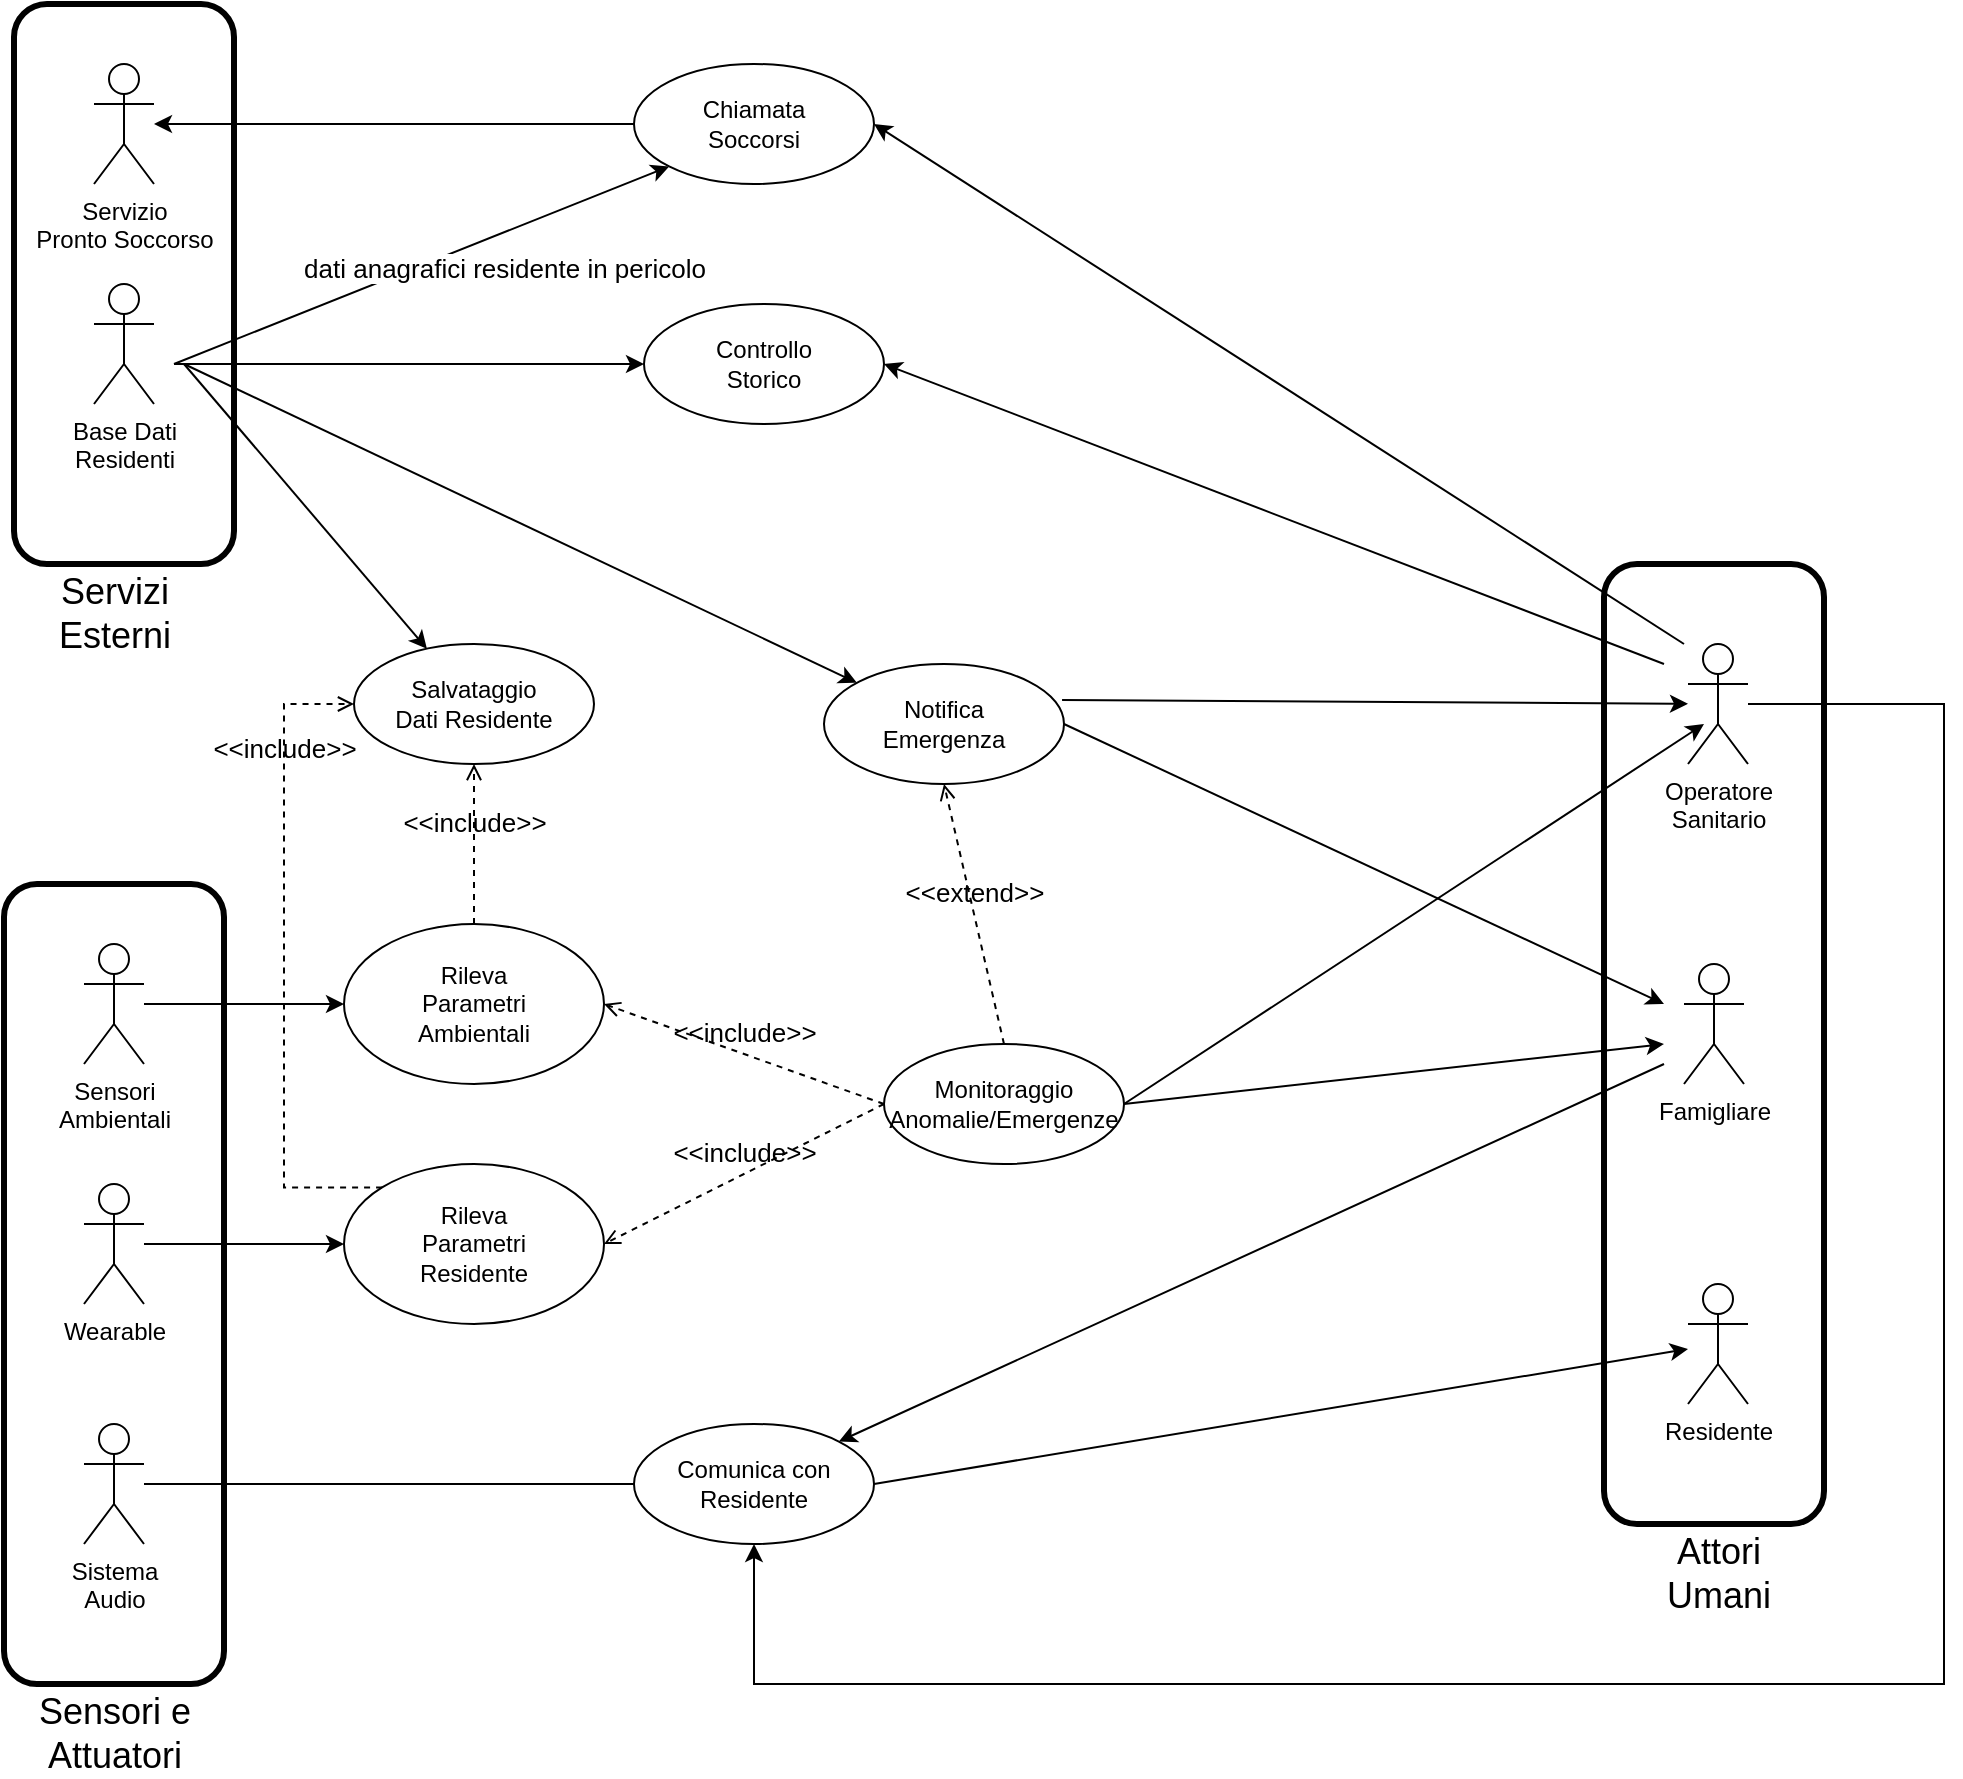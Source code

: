 <mxfile version="20.5.1" type="device"><diagram id="xuJB4tLdv7xrFmScMraw" name="Pagina-1"><mxGraphModel dx="1422" dy="1961" grid="1" gridSize="10" guides="1" tooltips="1" connect="1" arrows="1" fold="1" page="1" pageScale="1" pageWidth="827" pageHeight="1169" math="0" shadow="0"><root><mxCell id="0"/><mxCell id="1" parent="0"/><mxCell id="72Dr_-7PXUIAPF8C0Qgd-40" style="edgeStyle=none;rounded=0;orthogonalLoop=1;jettySize=auto;html=1;entryX=1;entryY=0.5;entryDx=0;entryDy=0;endArrow=none;endFill=0;startArrow=classic;startFill=1;" parent="1" source="72Dr_-7PXUIAPF8C0Qgd-1" target="72Dr_-7PXUIAPF8C0Qgd-32" edge="1"><mxGeometry relative="1" as="geometry"/></mxCell><mxCell id="72Dr_-7PXUIAPF8C0Qgd-1" value="Residente" style="shape=umlActor;verticalLabelPosition=bottom;verticalAlign=top;html=1;outlineConnect=0;" parent="1" vertex="1"><mxGeometry x="1112" y="360" width="30" height="60" as="geometry"/></mxCell><mxCell id="72Dr_-7PXUIAPF8C0Qgd-6" value="&lt;div&gt;Famigliare&lt;/div&gt;&lt;div&gt;&lt;br&gt;&lt;/div&gt;" style="shape=umlActor;verticalLabelPosition=bottom;verticalAlign=top;html=1;outlineConnect=0;" parent="1" vertex="1"><mxGeometry x="1110" y="200" width="30" height="60" as="geometry"/></mxCell><mxCell id="6CabbbqIoBdPRk_3IWgr-54" style="edgeStyle=orthogonalEdgeStyle;rounded=0;orthogonalLoop=1;jettySize=auto;html=1;entryX=0.5;entryY=1;entryDx=0;entryDy=0;fontSize=18;startArrow=none;startFill=0;endArrow=classic;endFill=1;" edge="1" parent="1" source="72Dr_-7PXUIAPF8C0Qgd-7" target="72Dr_-7PXUIAPF8C0Qgd-32"><mxGeometry relative="1" as="geometry"><Array as="points"><mxPoint x="1240" y="70"/><mxPoint x="1240" y="560"/><mxPoint x="645" y="560"/></Array></mxGeometry></mxCell><mxCell id="72Dr_-7PXUIAPF8C0Qgd-7" value="&lt;div&gt;Operatore&lt;/div&gt;&lt;div&gt;Sanitario&lt;br&gt;&lt;/div&gt;" style="shape=umlActor;verticalLabelPosition=bottom;verticalAlign=top;html=1;outlineConnect=0;" parent="1" vertex="1"><mxGeometry x="1112" y="40" width="30" height="60" as="geometry"/></mxCell><mxCell id="72Dr_-7PXUIAPF8C0Qgd-29" value="" style="edgeStyle=orthogonalEdgeStyle;rounded=0;orthogonalLoop=1;jettySize=auto;html=1;entryX=0;entryY=0.5;entryDx=0;entryDy=0;" parent="1" source="72Dr_-7PXUIAPF8C0Qgd-9" target="6CabbbqIoBdPRk_3IWgr-52" edge="1"><mxGeometry relative="1" as="geometry"><mxPoint x="480" y="220" as="targetPoint"/></mxGeometry></mxCell><mxCell id="72Dr_-7PXUIAPF8C0Qgd-9" value="&lt;div&gt;Sensori&lt;/div&gt;&lt;div&gt;Ambientali&lt;br&gt;&lt;/div&gt;" style="shape=umlActor;verticalLabelPosition=bottom;verticalAlign=top;html=1;outlineConnect=0;" parent="1" vertex="1"><mxGeometry x="310" y="190" width="30" height="60" as="geometry"/></mxCell><mxCell id="6CabbbqIoBdPRk_3IWgr-3" style="edgeStyle=orthogonalEdgeStyle;rounded=0;orthogonalLoop=1;jettySize=auto;html=1;fontSize=18;entryX=0;entryY=0.5;entryDx=0;entryDy=0;startArrow=none;startFill=0;endArrow=none;endFill=0;" edge="1" parent="1" source="72Dr_-7PXUIAPF8C0Qgd-14" target="72Dr_-7PXUIAPF8C0Qgd-32"><mxGeometry relative="1" as="geometry"><mxPoint x="310" y="460" as="targetPoint"/></mxGeometry></mxCell><mxCell id="72Dr_-7PXUIAPF8C0Qgd-14" value="&lt;div&gt;Sistema&lt;/div&gt;&lt;div&gt;Audio&lt;br&gt;&lt;/div&gt;" style="shape=umlActor;verticalLabelPosition=bottom;verticalAlign=top;html=1;outlineConnect=0;" parent="1" vertex="1"><mxGeometry x="310" y="430" width="30" height="60" as="geometry"/></mxCell><mxCell id="72Dr_-7PXUIAPF8C0Qgd-15" value="&lt;div&gt;Servizio&lt;/div&gt;&lt;div&gt;Pronto Soccorso&lt;br&gt;&lt;/div&gt;" style="shape=umlActor;verticalLabelPosition=bottom;verticalAlign=top;html=1;outlineConnect=0;" parent="1" vertex="1"><mxGeometry x="315" y="-250" width="30" height="60" as="geometry"/></mxCell><mxCell id="6CabbbqIoBdPRk_3IWgr-76" style="rounded=0;orthogonalLoop=1;jettySize=auto;html=1;fontSize=18;startArrow=none;startFill=0;endArrow=classic;endFill=1;" edge="1" parent="1" target="6CabbbqIoBdPRk_3IWgr-75"><mxGeometry relative="1" as="geometry"><mxPoint x="360" y="-100" as="sourcePoint"/></mxGeometry></mxCell><mxCell id="72Dr_-7PXUIAPF8C0Qgd-18" value="&lt;div&gt;Base Dati&lt;/div&gt;&lt;div&gt;Residenti&lt;br&gt;&lt;/div&gt;" style="shape=umlActor;verticalLabelPosition=bottom;verticalAlign=top;html=1;outlineConnect=0;" parent="1" vertex="1"><mxGeometry x="315" y="-140" width="30" height="60" as="geometry"/></mxCell><mxCell id="72Dr_-7PXUIAPF8C0Qgd-45" value="" style="edgeStyle=none;rounded=0;orthogonalLoop=1;jettySize=auto;html=1;startArrow=none;startFill=0;endArrow=classic;endFill=1;" parent="1" source="72Dr_-7PXUIAPF8C0Qgd-21" target="72Dr_-7PXUIAPF8C0Qgd-54" edge="1"><mxGeometry relative="1" as="geometry"><mxPoint x="484" y="340" as="targetPoint"/></mxGeometry></mxCell><mxCell id="72Dr_-7PXUIAPF8C0Qgd-21" value="&lt;div&gt;&lt;span style=&quot;background-color: initial;&quot;&gt;Wearable&lt;/span&gt;&lt;/div&gt;&lt;div&gt;&lt;br&gt;&lt;/div&gt;" style="shape=umlActor;verticalLabelPosition=bottom;verticalAlign=top;html=1;outlineConnect=0;" parent="1" vertex="1"><mxGeometry x="310" y="310" width="30" height="60" as="geometry"/></mxCell><mxCell id="72Dr_-7PXUIAPF8C0Qgd-32" value="&lt;div&gt;Comunica con&lt;/div&gt;&lt;div&gt;Residente&lt;br&gt;&lt;/div&gt;" style="ellipse;whiteSpace=wrap;html=1;verticalAlign=middle;" parent="1" vertex="1"><mxGeometry x="585" y="430" width="120" height="60" as="geometry"/></mxCell><mxCell id="72Dr_-7PXUIAPF8C0Qgd-54" value="&lt;div&gt;Rileva&lt;br&gt;&lt;/div&gt;&lt;div&gt;Parametri&lt;br&gt;&lt;/div&gt;&lt;div&gt;Residente&lt;br&gt;&lt;/div&gt;" style="ellipse;whiteSpace=wrap;html=1;" parent="1" vertex="1"><mxGeometry x="440" y="300" width="130" height="80" as="geometry"/></mxCell><mxCell id="72Dr_-7PXUIAPF8C0Qgd-64" value="&lt;div&gt;Controllo&lt;/div&gt;&lt;div&gt;Storico&lt;br&gt;&lt;/div&gt;" style="ellipse;whiteSpace=wrap;html=1;verticalAlign=middle;" parent="1" vertex="1"><mxGeometry x="590" y="-130" width="120" height="60" as="geometry"/></mxCell><mxCell id="6CabbbqIoBdPRk_3IWgr-63" style="edgeStyle=orthogonalEdgeStyle;rounded=0;orthogonalLoop=1;jettySize=auto;html=1;fontSize=18;startArrow=none;startFill=0;endArrow=classic;endFill=1;" edge="1" parent="1" source="72Dr_-7PXUIAPF8C0Qgd-72" target="72Dr_-7PXUIAPF8C0Qgd-15"><mxGeometry relative="1" as="geometry"/></mxCell><mxCell id="72Dr_-7PXUIAPF8C0Qgd-72" value="&lt;div&gt;Chiamata&lt;/div&gt;&lt;div&gt;Soccorsi&lt;br&gt;&lt;/div&gt;" style="ellipse;whiteSpace=wrap;html=1;verticalAlign=middle;" parent="1" vertex="1"><mxGeometry x="585" y="-250" width="120" height="60" as="geometry"/></mxCell><mxCell id="6zjW-kCq1m-5qwzICEYX-22" value="&lt;div&gt;Notifica&lt;/div&gt;&lt;div&gt;Emergenza&lt;br&gt;&lt;/div&gt;" style="ellipse;whiteSpace=wrap;html=1;verticalAlign=middle;" parent="1" vertex="1"><mxGeometry x="680" y="50" width="120" height="60" as="geometry"/></mxCell><mxCell id="6CabbbqIoBdPRk_3IWgr-1" value="" style="rounded=1;whiteSpace=wrap;html=1;fillColor=none;strokeWidth=3;" vertex="1" parent="1"><mxGeometry x="270" y="160" width="110" height="400" as="geometry"/></mxCell><mxCell id="6CabbbqIoBdPRk_3IWgr-2" value="Sensori e Attuatori" style="text;html=1;strokeColor=none;fillColor=none;align=center;verticalAlign=middle;whiteSpace=wrap;rounded=0;strokeWidth=3;fontSize=18;" vertex="1" parent="1"><mxGeometry x="277.5" y="570" width="95" height="30" as="geometry"/></mxCell><mxCell id="6CabbbqIoBdPRk_3IWgr-30" value="" style="endArrow=classic;html=1;rounded=0;fontSize=18;entryX=1;entryY=0;entryDx=0;entryDy=0;" edge="1" parent="1" target="72Dr_-7PXUIAPF8C0Qgd-32"><mxGeometry width="50" height="50" relative="1" as="geometry"><mxPoint x="1100" y="250" as="sourcePoint"/><mxPoint x="740" y="210" as="targetPoint"/></mxGeometry></mxCell><mxCell id="6CabbbqIoBdPRk_3IWgr-33" value="" style="endArrow=classic;html=1;rounded=0;fontSize=18;exitX=1;exitY=0.5;exitDx=0;exitDy=0;" edge="1" parent="1" source="6zjW-kCq1m-5qwzICEYX-22"><mxGeometry width="50" height="50" relative="1" as="geometry"><mxPoint x="1122" y="325.114" as="sourcePoint"/><mxPoint x="1100" y="220" as="targetPoint"/></mxGeometry></mxCell><mxCell id="6CabbbqIoBdPRk_3IWgr-40" value="" style="endArrow=classic;html=1;rounded=0;fontSize=18;entryX=1;entryY=0.5;entryDx=0;entryDy=0;" edge="1" parent="1" target="72Dr_-7PXUIAPF8C0Qgd-72"><mxGeometry width="50" height="50" relative="1" as="geometry"><mxPoint x="1110" y="40" as="sourcePoint"/><mxPoint x="1110" y="320" as="targetPoint"/></mxGeometry></mxCell><mxCell id="6CabbbqIoBdPRk_3IWgr-46" value="" style="endArrow=classic;html=1;rounded=0;fontSize=18;exitX=0.992;exitY=0.3;exitDx=0;exitDy=0;exitPerimeter=0;" edge="1" parent="1" source="6zjW-kCq1m-5qwzICEYX-22" target="72Dr_-7PXUIAPF8C0Qgd-7"><mxGeometry width="50" height="50" relative="1" as="geometry"><mxPoint x="1122" y="76" as="sourcePoint"/><mxPoint x="912" y="20" as="targetPoint"/></mxGeometry></mxCell><mxCell id="6CabbbqIoBdPRk_3IWgr-50" value="" style="endArrow=classic;html=1;rounded=0;fontSize=18;entryX=1;entryY=0.5;entryDx=0;entryDy=0;" edge="1" parent="1" target="72Dr_-7PXUIAPF8C0Qgd-64"><mxGeometry width="50" height="50" relative="1" as="geometry"><mxPoint x="1100" y="50" as="sourcePoint"/><mxPoint x="890" y="20" as="targetPoint"/></mxGeometry></mxCell><mxCell id="6CabbbqIoBdPRk_3IWgr-52" value="&lt;div&gt;Rileva&lt;/div&gt;&lt;div&gt;Parametri&lt;br&gt;&lt;/div&gt;&lt;div&gt;Ambientali&lt;br&gt;&lt;/div&gt;" style="ellipse;whiteSpace=wrap;html=1;" vertex="1" parent="1"><mxGeometry x="440" y="180" width="130" height="80" as="geometry"/></mxCell><mxCell id="6CabbbqIoBdPRk_3IWgr-57" value="" style="rounded=1;whiteSpace=wrap;html=1;fillColor=none;strokeWidth=3;" vertex="1" parent="1"><mxGeometry x="1070" width="110" height="480" as="geometry"/></mxCell><mxCell id="6CabbbqIoBdPRk_3IWgr-58" value="&lt;div&gt;Attori&lt;/div&gt;&lt;div&gt;Umani&lt;br&gt;&lt;/div&gt;" style="text;html=1;strokeColor=none;fillColor=none;align=center;verticalAlign=middle;whiteSpace=wrap;rounded=0;strokeWidth=3;fontSize=18;" vertex="1" parent="1"><mxGeometry x="1079.5" y="490" width="95" height="30" as="geometry"/></mxCell><mxCell id="6CabbbqIoBdPRk_3IWgr-67" style="rounded=0;orthogonalLoop=1;jettySize=auto;html=1;fontSize=18;startArrow=none;startFill=0;endArrow=classic;endFill=1;entryX=0;entryY=1;entryDx=0;entryDy=0;" edge="1" parent="1" target="72Dr_-7PXUIAPF8C0Qgd-72"><mxGeometry relative="1" as="geometry"><mxPoint x="355" y="-100" as="sourcePoint"/><mxPoint x="355" y="-210" as="targetPoint"/></mxGeometry></mxCell><mxCell id="6CabbbqIoBdPRk_3IWgr-80" value="dati anagrafici residente in pericolo" style="edgeLabel;html=1;align=center;verticalAlign=middle;resizable=0;points=[];fontSize=13;" vertex="1" connectable="0" parent="6CabbbqIoBdPRk_3IWgr-67"><mxGeometry x="0.11" y="-1" relative="1" as="geometry"><mxPoint x="27" y="6" as="offset"/></mxGeometry></mxCell><mxCell id="6CabbbqIoBdPRk_3IWgr-69" style="rounded=0;orthogonalLoop=1;jettySize=auto;html=1;fontSize=18;startArrow=none;startFill=0;endArrow=classic;endFill=1;entryX=0;entryY=0.5;entryDx=0;entryDy=0;" edge="1" parent="1" target="72Dr_-7PXUIAPF8C0Qgd-64"><mxGeometry relative="1" as="geometry"><mxPoint x="355" y="-100" as="sourcePoint"/><mxPoint x="595" y="-210" as="targetPoint"/></mxGeometry></mxCell><mxCell id="6CabbbqIoBdPRk_3IWgr-70" style="rounded=0;orthogonalLoop=1;jettySize=auto;html=1;fontSize=18;startArrow=none;startFill=0;endArrow=classic;endFill=1;" edge="1" parent="1" target="6zjW-kCq1m-5qwzICEYX-22"><mxGeometry relative="1" as="geometry"><mxPoint x="360" y="-100" as="sourcePoint"/><mxPoint x="595" y="-20" as="targetPoint"/></mxGeometry></mxCell><mxCell id="6CabbbqIoBdPRk_3IWgr-75" value="&lt;div&gt;Salvataggio&lt;/div&gt;&lt;div&gt;Dati Residente&lt;br&gt;&lt;/div&gt;" style="ellipse;whiteSpace=wrap;html=1;verticalAlign=middle;" vertex="1" parent="1"><mxGeometry x="445" y="40" width="120" height="60" as="geometry"/></mxCell><mxCell id="6CabbbqIoBdPRk_3IWgr-81" value="" style="rounded=1;whiteSpace=wrap;html=1;fillColor=none;strokeWidth=3;" vertex="1" parent="1"><mxGeometry x="275" y="-280" width="110" height="280" as="geometry"/></mxCell><mxCell id="6CabbbqIoBdPRk_3IWgr-82" value="&amp;lt;&amp;lt;include&amp;gt;&amp;gt;" style="html=1;verticalAlign=bottom;labelBackgroundColor=none;endArrow=open;endFill=0;dashed=1;rounded=0;fontSize=13;exitX=0;exitY=0.5;exitDx=0;exitDy=0;entryX=1;entryY=0.5;entryDx=0;entryDy=0;" edge="1" parent="1" source="6CabbbqIoBdPRk_3IWgr-83" target="6CabbbqIoBdPRk_3IWgr-52"><mxGeometry width="160" relative="1" as="geometry"><mxPoint x="20" y="-71" as="sourcePoint"/><mxPoint x="180" y="-71" as="targetPoint"/></mxGeometry></mxCell><mxCell id="6CabbbqIoBdPRk_3IWgr-83" value="&lt;div&gt;Monitoraggio&lt;/div&gt;&lt;div&gt;Anomalie/Emergenze&lt;br&gt;&lt;/div&gt;" style="ellipse;whiteSpace=wrap;html=1;verticalAlign=middle;" vertex="1" parent="1"><mxGeometry x="710" y="240" width="120" height="60" as="geometry"/></mxCell><mxCell id="6CabbbqIoBdPRk_3IWgr-84" value="&amp;lt;&amp;lt;include&amp;gt;&amp;gt;" style="html=1;verticalAlign=bottom;labelBackgroundColor=none;endArrow=open;endFill=0;dashed=1;rounded=0;fontSize=13;exitX=0;exitY=0.5;exitDx=0;exitDy=0;entryX=1;entryY=0.5;entryDx=0;entryDy=0;" edge="1" parent="1" source="6CabbbqIoBdPRk_3IWgr-83" target="72Dr_-7PXUIAPF8C0Qgd-54"><mxGeometry width="160" relative="1" as="geometry"><mxPoint x="660" y="290" as="sourcePoint"/><mxPoint x="580" y="230" as="targetPoint"/></mxGeometry></mxCell><mxCell id="6CabbbqIoBdPRk_3IWgr-86" value="&amp;lt;&amp;lt;extend&amp;gt;&amp;gt;" style="html=1;verticalAlign=bottom;labelBackgroundColor=none;endArrow=open;endFill=0;dashed=1;rounded=0;fontSize=13;entryX=0.5;entryY=1;entryDx=0;entryDy=0;exitX=0.5;exitY=0;exitDx=0;exitDy=0;" edge="1" parent="1" source="6CabbbqIoBdPRk_3IWgr-83" target="6zjW-kCq1m-5qwzICEYX-22"><mxGeometry width="160" relative="1" as="geometry"><mxPoint x="600" y="220" as="sourcePoint"/><mxPoint x="760" y="220" as="targetPoint"/></mxGeometry></mxCell><mxCell id="6CabbbqIoBdPRk_3IWgr-87" value="" style="endArrow=classic;html=1;rounded=0;fontSize=18;exitX=1;exitY=0.5;exitDx=0;exitDy=0;" edge="1" parent="1" source="6CabbbqIoBdPRk_3IWgr-83"><mxGeometry width="50" height="50" relative="1" as="geometry"><mxPoint x="809.04" y="78" as="sourcePoint"/><mxPoint x="1120" y="80" as="targetPoint"/></mxGeometry></mxCell><mxCell id="6CabbbqIoBdPRk_3IWgr-88" value="" style="endArrow=classic;html=1;rounded=0;fontSize=18;exitX=1;exitY=0.5;exitDx=0;exitDy=0;" edge="1" parent="1" source="6CabbbqIoBdPRk_3IWgr-83"><mxGeometry width="50" height="50" relative="1" as="geometry"><mxPoint x="810" y="270" as="sourcePoint"/><mxPoint x="1100" y="240" as="targetPoint"/></mxGeometry></mxCell><mxCell id="6CabbbqIoBdPRk_3IWgr-89" value="&amp;lt;&amp;lt;include&amp;gt;&amp;gt;" style="html=1;verticalAlign=bottom;labelBackgroundColor=none;endArrow=open;endFill=0;dashed=1;rounded=0;fontSize=13;exitX=0.5;exitY=0;exitDx=0;exitDy=0;" edge="1" parent="1" source="6CabbbqIoBdPRk_3IWgr-52" target="6CabbbqIoBdPRk_3IWgr-75"><mxGeometry width="160" relative="1" as="geometry"><mxPoint x="720" y="280" as="sourcePoint"/><mxPoint x="580" y="230" as="targetPoint"/></mxGeometry></mxCell><mxCell id="6CabbbqIoBdPRk_3IWgr-90" value="&amp;lt;&amp;lt;include&amp;gt;&amp;gt;" style="html=1;verticalAlign=bottom;labelBackgroundColor=none;endArrow=open;endFill=0;dashed=1;rounded=0;fontSize=13;exitX=0;exitY=0;exitDx=0;exitDy=0;entryX=0;entryY=0.5;entryDx=0;entryDy=0;edgeStyle=orthogonalEdgeStyle;" edge="1" parent="1" source="72Dr_-7PXUIAPF8C0Qgd-54" target="6CabbbqIoBdPRk_3IWgr-75"><mxGeometry x="0.583" width="160" relative="1" as="geometry"><mxPoint x="515" y="190" as="sourcePoint"/><mxPoint x="515" y="110" as="targetPoint"/><Array as="points"><mxPoint x="410" y="312"/><mxPoint x="410" y="70"/></Array><mxPoint as="offset"/></mxGeometry></mxCell><mxCell id="6CabbbqIoBdPRk_3IWgr-91" value="&lt;div&gt;Servizi&lt;/div&gt;&lt;div&gt;Esterni&lt;br&gt;&lt;/div&gt;" style="text;html=1;strokeColor=none;fillColor=none;align=center;verticalAlign=middle;whiteSpace=wrap;rounded=0;strokeWidth=3;fontSize=18;" vertex="1" parent="1"><mxGeometry x="277.5" y="10" width="95" height="30" as="geometry"/></mxCell></root></mxGraphModel></diagram></mxfile>